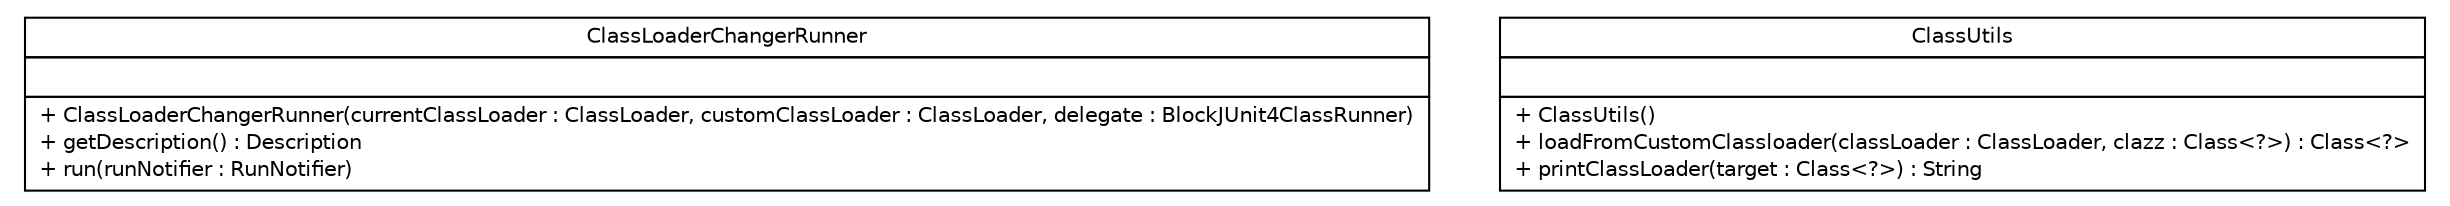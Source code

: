 #!/usr/local/bin/dot
#
# Class diagram 
# Generated by UMLGraph version R5_6-24-gf6e263 (http://www.umlgraph.org/)
#

digraph G {
	edge [fontname="Helvetica",fontsize=10,labelfontname="Helvetica",labelfontsize=10];
	node [fontname="Helvetica",fontsize=10,shape=plaintext];
	nodesep=0.25;
	ranksep=0.5;
	// top.infra.test.classloader.ClassLoaderChangerRunner
	c0 [label=<<table title="top.infra.test.classloader.ClassLoaderChangerRunner" border="0" cellborder="1" cellspacing="0" cellpadding="2" port="p" href="./ClassLoaderChangerRunner.html">
		<tr><td><table border="0" cellspacing="0" cellpadding="1">
<tr><td align="center" balign="center"> ClassLoaderChangerRunner </td></tr>
		</table></td></tr>
		<tr><td><table border="0" cellspacing="0" cellpadding="1">
<tr><td align="left" balign="left">  </td></tr>
		</table></td></tr>
		<tr><td><table border="0" cellspacing="0" cellpadding="1">
<tr><td align="left" balign="left"> + ClassLoaderChangerRunner(currentClassLoader : ClassLoader, customClassLoader : ClassLoader, delegate : BlockJUnit4ClassRunner) </td></tr>
<tr><td align="left" balign="left"> + getDescription() : Description </td></tr>
<tr><td align="left" balign="left"> + run(runNotifier : RunNotifier) </td></tr>
		</table></td></tr>
		</table>>, URL="./ClassLoaderChangerRunner.html", fontname="Helvetica", fontcolor="black", fontsize=10.0];
	// top.infra.test.classloader.ClassUtils
	c1 [label=<<table title="top.infra.test.classloader.ClassUtils" border="0" cellborder="1" cellspacing="0" cellpadding="2" port="p" href="./ClassUtils.html">
		<tr><td><table border="0" cellspacing="0" cellpadding="1">
<tr><td align="center" balign="center"> ClassUtils </td></tr>
		</table></td></tr>
		<tr><td><table border="0" cellspacing="0" cellpadding="1">
<tr><td align="left" balign="left">  </td></tr>
		</table></td></tr>
		<tr><td><table border="0" cellspacing="0" cellpadding="1">
<tr><td align="left" balign="left"> + ClassUtils() </td></tr>
<tr><td align="left" balign="left"> + loadFromCustomClassloader(classLoader : ClassLoader, clazz : Class&lt;?&gt;) : Class&lt;?&gt; </td></tr>
<tr><td align="left" balign="left"> + printClassLoader(target : Class&lt;?&gt;) : String </td></tr>
		</table></td></tr>
		</table>>, URL="./ClassUtils.html", fontname="Helvetica", fontcolor="black", fontsize=10.0];
}

